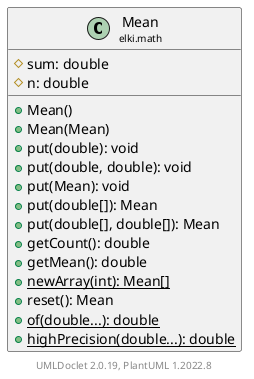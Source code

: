@startuml
    remove .*\.(Instance|Par|Parameterizer|Factory)$
    set namespaceSeparator none
    hide empty fields
    hide empty methods

    class "<size:14>Mean\n<size:10>elki.math" as elki.math.Mean [[Mean.html]] {
        #sum: double
        #n: double
        +Mean()
        +Mean(Mean)
        +put(double): void
        +put(double, double): void
        +put(Mean): void
        +put(double[]): Mean
        +put(double[], double[]): Mean
        +getCount(): double
        +getMean(): double
        {static} +newArray(int): Mean[]
        +reset(): Mean
        {static} +of(double...): double
        {static} +highPrecision(double...): double
    }

    center footer UMLDoclet 2.0.19, PlantUML 1.2022.8
@enduml
